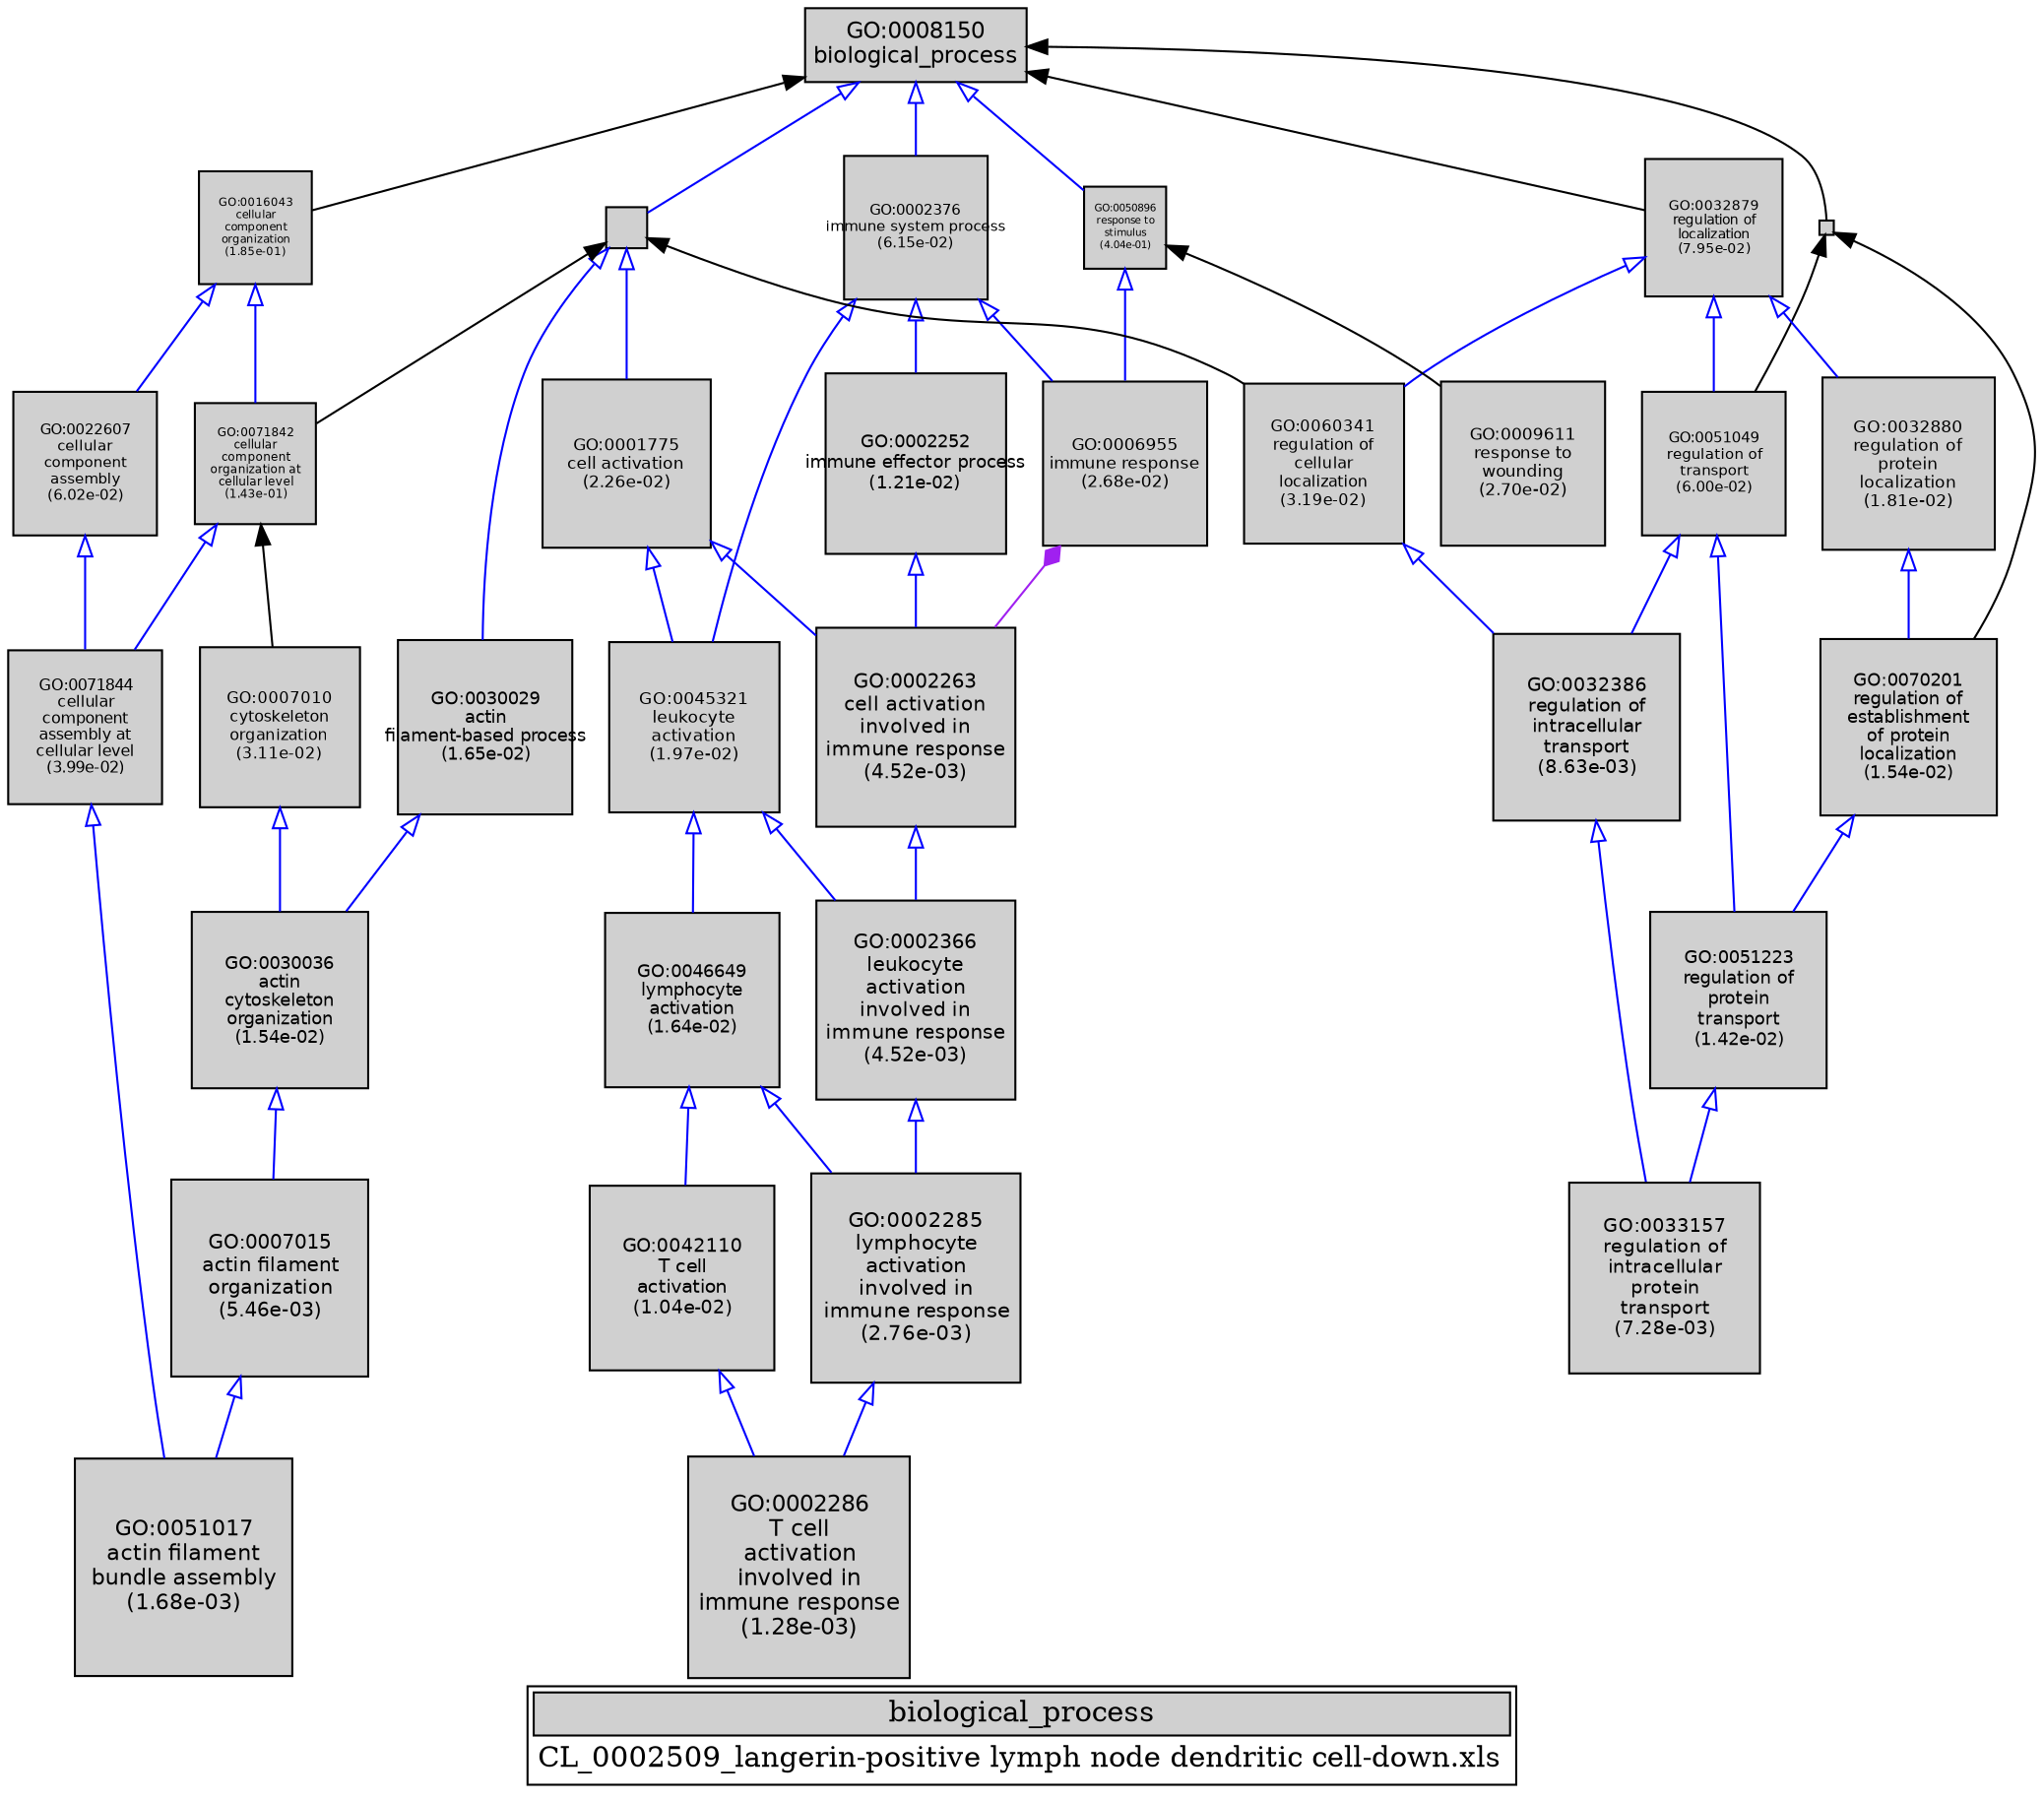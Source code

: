 digraph "biological_process" {
graph [ bgcolor = "#FFFFFF", label = <<TABLE COLOR="black" BGCOLOR="white"><TR><TD COLSPAN="2" BGCOLOR="#D0D0D0"><FONT COLOR="black">biological_process</FONT></TD></TR><TR><TD BORDER="0">CL_0002509_langerin-positive lymph node dendritic cell-down.xls</TD></TR></TABLE>> ];
node [ fontname = "Helvetica" ];

subgraph "nodes" {

node [ style = "filled", fixedsize = "true", width = 1, shape = "box", fontsize = 9, fillcolor = "#D0D0D0", fontcolor = "black", color = "black" ];

"GO:0016043" [ URL = "#GO:0016043", label = <<TABLE BORDER="0"><TR><TD>GO:0016043<BR/>cellular<BR/>component<BR/>organization<BR/>(1.85e-01)</TD></TR></TABLE>>, width = 0.759849764833, shape = "box", fontsize = 5.4709183068, height = 0.759849764833 ];
"GO:0051234" [ URL = "#GO:0051234", width = 0.1, shape = "box", label = "", height = 0.1 ];
"GO:0030029" [ URL = "#GO:0030029", label = <<TABLE BORDER="0"><TR><TD>GO:0030029<BR/>actin<BR/>filament-based process<BR/>(1.65e-02)</TD></TR></TABLE>>, width = 1.17903110418, shape = "box", fontsize = 8.48902395009, height = 1.17903110418 ];
"GO:0032879" [ URL = "#GO:0032879", label = <<TABLE BORDER="0"><TR><TD>GO:0032879<BR/>regulation of<BR/>localization<BR/>(7.95e-02)</TD></TR></TABLE>>, width = 0.928132566249, shape = "box", fontsize = 6.68255447699, height = 0.928132566249 ];
"GO:0060341" [ URL = "#GO:0060341", label = <<TABLE BORDER="0"><TR><TD>GO:0060341<BR/>regulation of<BR/>cellular<BR/>localization<BR/>(3.19e-02)</TD></TR></TABLE>>, width = 1.08081746826, shape = "box", fontsize = 7.78188577146, height = 1.08081746826 ];
"GO:0046649" [ URL = "#GO:0046649", label = <<TABLE BORDER="0"><TR><TD>GO:0046649<BR/>lymphocyte<BR/>activation<BR/>(1.64e-02)</TD></TR></TABLE>>, width = 1.18019956156, shape = "box", fontsize = 8.49743684323, height = 1.18019956156 ];
"GO:0042110" [ URL = "#GO:0042110", label = <<TABLE BORDER="0"><TR><TD>GO:0042110<BR/>T cell<BR/>activation<BR/>(1.04e-02)</TD></TR></TABLE>>, width = 1.24348915832, shape = "box", fontsize = 8.95312193994, height = 1.24348915832 ];
"GO:0002263" [ URL = "#GO:0002263", label = <<TABLE BORDER="0"><TR><TD>GO:0002263<BR/>cell activation<BR/>involved in<BR/>immune response<BR/>(4.52e-03)</TD></TR></TABLE>>, width = 1.35135606746, shape = "box", fontsize = 9.7297636857, height = 1.35135606746 ];
"GO:0007015" [ URL = "#GO:0007015", label = <<TABLE BORDER="0"><TR><TD>GO:0007015<BR/>actin filament<BR/>organization<BR/>(5.46e-03)</TD></TR></TABLE>>, width = 1.32753382955, shape = "box", fontsize = 9.55824357275, height = 1.32753382955 ];
"GO:0045321" [ URL = "#GO:0045321", label = <<TABLE BORDER="0"><TR><TD>GO:0045321<BR/>leukocyte<BR/>activation<BR/>(1.97e-02)</TD></TR></TABLE>>, width = 1.15323177147, shape = "box", fontsize = 8.30326875461, height = 1.15323177147 ];
"GO:0030036" [ URL = "#GO:0030036", label = <<TABLE BORDER="0"><TR><TD>GO:0030036<BR/>actin<BR/>cytoskeleton<BR/>organization<BR/>(1.54e-02)</TD></TR></TABLE>>, width = 1.18862420193, shape = "box", fontsize = 8.55809425386, height = 1.18862420193 ];
"GO:0002366" [ URL = "#GO:0002366", label = <<TABLE BORDER="0"><TR><TD>GO:0002366<BR/>leukocyte<BR/>activation<BR/>involved in<BR/>immune response<BR/>(4.52e-03)</TD></TR></TABLE>>, width = 1.35135606746, shape = "box", fontsize = 9.7297636857, height = 1.35135606746 ];
"GO:0002376" [ URL = "#GO:0002376", label = <<TABLE BORDER="0"><TR><TD>GO:0002376<BR/>immune system process<BR/>(6.15e-02)</TD></TR></TABLE>>, width = 0.973690758645, shape = "box", fontsize = 7.01057346225, height = 0.973690758645 ];
"GO:0050896" [ URL = "#GO:0050896", label = <<TABLE BORDER="0"><TR><TD>GO:0050896<BR/>response to<BR/>stimulus<BR/>(4.04e-01)</TD></TR></TABLE>>, width = 0.561008684595, shape = "box", fontsize = 5.0, height = 0.561008684595 ];
"GO:0006955" [ URL = "#GO:0006955", label = <<TABLE BORDER="0"><TR><TD>GO:0006955<BR/>immune response<BR/>(2.68e-02)</TD></TR></TABLE>>, width = 1.10805439708, shape = "box", fontsize = 7.97799165896, height = 1.10805439708 ];
"GO:0071844" [ URL = "#GO:0071844", label = <<TABLE BORDER="0"><TR><TD>GO:0071844<BR/>cellular<BR/>component<BR/>assembly at<BR/>cellular level<BR/>(3.99e-02)</TD></TR></TABLE>>, width = 1.04565996526, shape = "box", fontsize = 7.52875174985, height = 1.04565996526 ];
"GO:0008150" [ URL = "#GO:0008150", label = <<TABLE BORDER="0"><TR><TD>GO:0008150<BR/>biological_process</TD></TR></TABLE>>, width = 1.5, shape = "box", fontsize = 10.8 ];
"GO:0051049" [ URL = "#GO:0051049", label = <<TABLE BORDER="0"><TR><TD>GO:0051049<BR/>regulation of<BR/>transport<BR/>(6.00e-02)</TD></TR></TABLE>>, width = 0.977705600038, shape = "box", fontsize = 7.03948032027, height = 0.977705600038 ];
"GO:0002285" [ URL = "#GO:0002285", label = <<TABLE BORDER="0"><TR><TD>GO:0002285<BR/>lymphocyte<BR/>activation<BR/>involved in<BR/>immune response<BR/>(2.76e-03)</TD></TR></TABLE>>, width = 1.41114574583, shape = "box", fontsize = 10.16024937, height = 1.41114574583 ];
"GO:0009987" [ URL = "#GO:0009987", label = "", width = 0.274980383224, shape = "box", height = 0.274980383224 ];
"GO:0033157" [ URL = "#GO:0033157", label = <<TABLE BORDER="0"><TR><TD>GO:0033157<BR/>regulation of<BR/>intracellular<BR/>protein<BR/>transport<BR/>(7.28e-03)</TD></TR></TABLE>>, width = 1.29057952508, shape = "box", fontsize = 9.29217258061, height = 1.29057952508 ];
"GO:0051223" [ URL = "#GO:0051223", label = <<TABLE BORDER="0"><TR><TD>GO:0051223<BR/>regulation of<BR/>protein<BR/>transport<BR/>(1.42e-02)</TD></TR></TABLE>>, width = 1.20081508445, shape = "box", fontsize = 8.64586860806, height = 1.20081508445 ];
"GO:0071842" [ URL = "#GO:0071842", label = <<TABLE BORDER="0"><TR><TD>GO:0071842<BR/>cellular<BR/>component<BR/>organization at<BR/>cellular level<BR/>(1.43e-01)</TD></TR></TABLE>>, width = 0.815585183271, shape = "box", fontsize = 5.87221331955, height = 0.815585183271 ];
"GO:0007010" [ URL = "#GO:0007010", label = <<TABLE BORDER="0"><TR><TD>GO:0007010<BR/>cytoskeleton<BR/>organization<BR/>(3.11e-02)</TD></TR></TABLE>>, width = 1.08513545586, shape = "box", fontsize = 7.8129752822, height = 1.08513545586 ];
"GO:0002252" [ URL = "#GO:0002252", label = <<TABLE BORDER="0"><TR><TD>GO:0002252<BR/>immune effector process<BR/>(1.21e-02)</TD></TR></TABLE>>, width = 1.2229771018, shape = "box", fontsize = 8.80543513293, height = 1.2229771018 ];
"GO:0051017" [ URL = "#GO:0051017", label = <<TABLE BORDER="0"><TR><TD>GO:0051017<BR/>actin filament<BR/>bundle assembly<BR/>(1.68e-03)</TD></TR></TABLE>>, width = 1.46891250706, shape = "box", fontsize = 10.5761700508, height = 1.46891250706 ];
"GO:0009611" [ URL = "#GO:0009611", label = <<TABLE BORDER="0"><TR><TD>GO:0009611<BR/>response to<BR/>wounding<BR/>(2.70e-02)</TD></TR></TABLE>>, width = 1.10653196196, shape = "box", fontsize = 7.96703012613, height = 1.10653196196 ];
"GO:0022607" [ URL = "#GO:0022607", label = <<TABLE BORDER="0"><TR><TD>GO:0022607<BR/>cellular<BR/>component<BR/>assembly<BR/>(6.02e-02)</TD></TR></TABLE>>, width = 0.97731989654, shape = "box", fontsize = 7.03670325509, height = 0.97731989654 ];
"GO:0032386" [ URL = "#GO:0032386", label = <<TABLE BORDER="0"><TR><TD>GO:0032386<BR/>regulation of<BR/>intracellular<BR/>transport<BR/>(8.63e-03)</TD></TR></TABLE>>, width = 1.26824944204, shape = "box", fontsize = 9.13139598272, height = 1.26824944204 ];
"GO:0070201" [ URL = "#GO:0070201", label = <<TABLE BORDER="0"><TR><TD>GO:0070201<BR/>regulation of<BR/>establishment<BR/>of protein<BR/>localization<BR/>(1.54e-02)</TD></TR></TABLE>>, width = 1.18862420193, shape = "box", fontsize = 8.55809425386, height = 1.18862420193 ];
"GO:0001775" [ URL = "#GO:0001775", label = <<TABLE BORDER="0"><TR><TD>GO:0001775<BR/>cell activation<BR/>(2.26e-02)</TD></TR></TABLE>>, width = 1.13308853112, shape = "box", fontsize = 8.15823742405, height = 1.13308853112 ];
"GO:0032880" [ URL = "#GO:0032880", label = <<TABLE BORDER="0"><TR><TD>GO:0032880<BR/>regulation of<BR/>protein<BR/>localization<BR/>(1.81e-02)</TD></TR></TABLE>>, width = 1.16616362468, shape = "box", fontsize = 8.39637809773, height = 1.16616362468 ];
"GO:0002286" [ URL = "#GO:0002286", label = <<TABLE BORDER="0"><TR><TD>GO:0002286<BR/>T cell<BR/>activation<BR/>involved in<BR/>immune response<BR/>(1.28e-03)</TD></TR></TABLE>>, width = 1.5, shape = "box", fontsize = 10.8, height = 1.5 ];
}
subgraph "edges" {


edge [ dir = "back", weight = 1 ];
subgraph "regulates" {


edge [ color = "cyan", arrowtail = "none" ];
subgraph "positive" {


edge [ color = "green", arrowtail = "vee" ];
}
subgraph "negative" {


edge [ color = "red", arrowtail = "tee" ];
}
}
subgraph "part_of" {


edge [ color = "purple", arrowtail = "diamond", weight = 2.5 ];
"GO:0006955" -> "GO:0002263";
}
subgraph "is_a" {


edge [ color = "blue", arrowtail = "empty", weight = 5.0 ];
"GO:0051049" -> "GO:0032386";
"GO:0016043" -> "GO:0071842";
"GO:0032879" -> "GO:0051049";
"GO:0070201" -> "GO:0051223";
"GO:0002376" -> "GO:0002252";
"GO:0009987" -> "GO:0030029";
"GO:0032879" -> "GO:0060341";
"GO:0008150" -> "GO:0050896";
"GO:0007010" -> "GO:0030036";
"GO:0002263" -> "GO:0002366";
"GO:0050896" -> "GO:0006955";
"GO:0032386" -> "GO:0033157";
"GO:0002376" -> "GO:0045321";
"GO:0030036" -> "GO:0007015";
"GO:0002376" -> "GO:0006955";
"GO:0022607" -> "GO:0071844";
"GO:0002252" -> "GO:0002263";
"GO:0032879" -> "GO:0032880";
"GO:0001775" -> "GO:0045321";
"GO:0071842" -> "GO:0071844";
"GO:0002285" -> "GO:0002286";
"GO:0045321" -> "GO:0046649";
"GO:0032880" -> "GO:0070201";
"GO:0046649" -> "GO:0042110";
"GO:0042110" -> "GO:0002286";
"GO:0008150" -> "GO:0002376";
"GO:0001775" -> "GO:0002263";
"GO:0046649" -> "GO:0002285";
"GO:0009987" -> "GO:0001775";
"GO:0008150" -> "GO:0009987";
"GO:0060341" -> "GO:0032386";
"GO:0071844" -> "GO:0051017";
"GO:0045321" -> "GO:0002366";
"GO:0051223" -> "GO:0033157";
"GO:0016043" -> "GO:0022607";
"GO:0002366" -> "GO:0002285";
"GO:0030029" -> "GO:0030036";
"GO:0007015" -> "GO:0051017";
"GO:0051049" -> "GO:0051223";
}
"GO:0051234" -> "GO:0051049";
"GO:0009987" -> "GO:0060341";
"GO:0071842" -> "GO:0007010";
"GO:0050896" -> "GO:0009611";
"GO:0008150" -> "GO:0016043";
"GO:0008150" -> "GO:0051234";
"GO:0009987" -> "GO:0071842";
"GO:0008150" -> "GO:0032879";
"GO:0051234" -> "GO:0070201";
}
}
